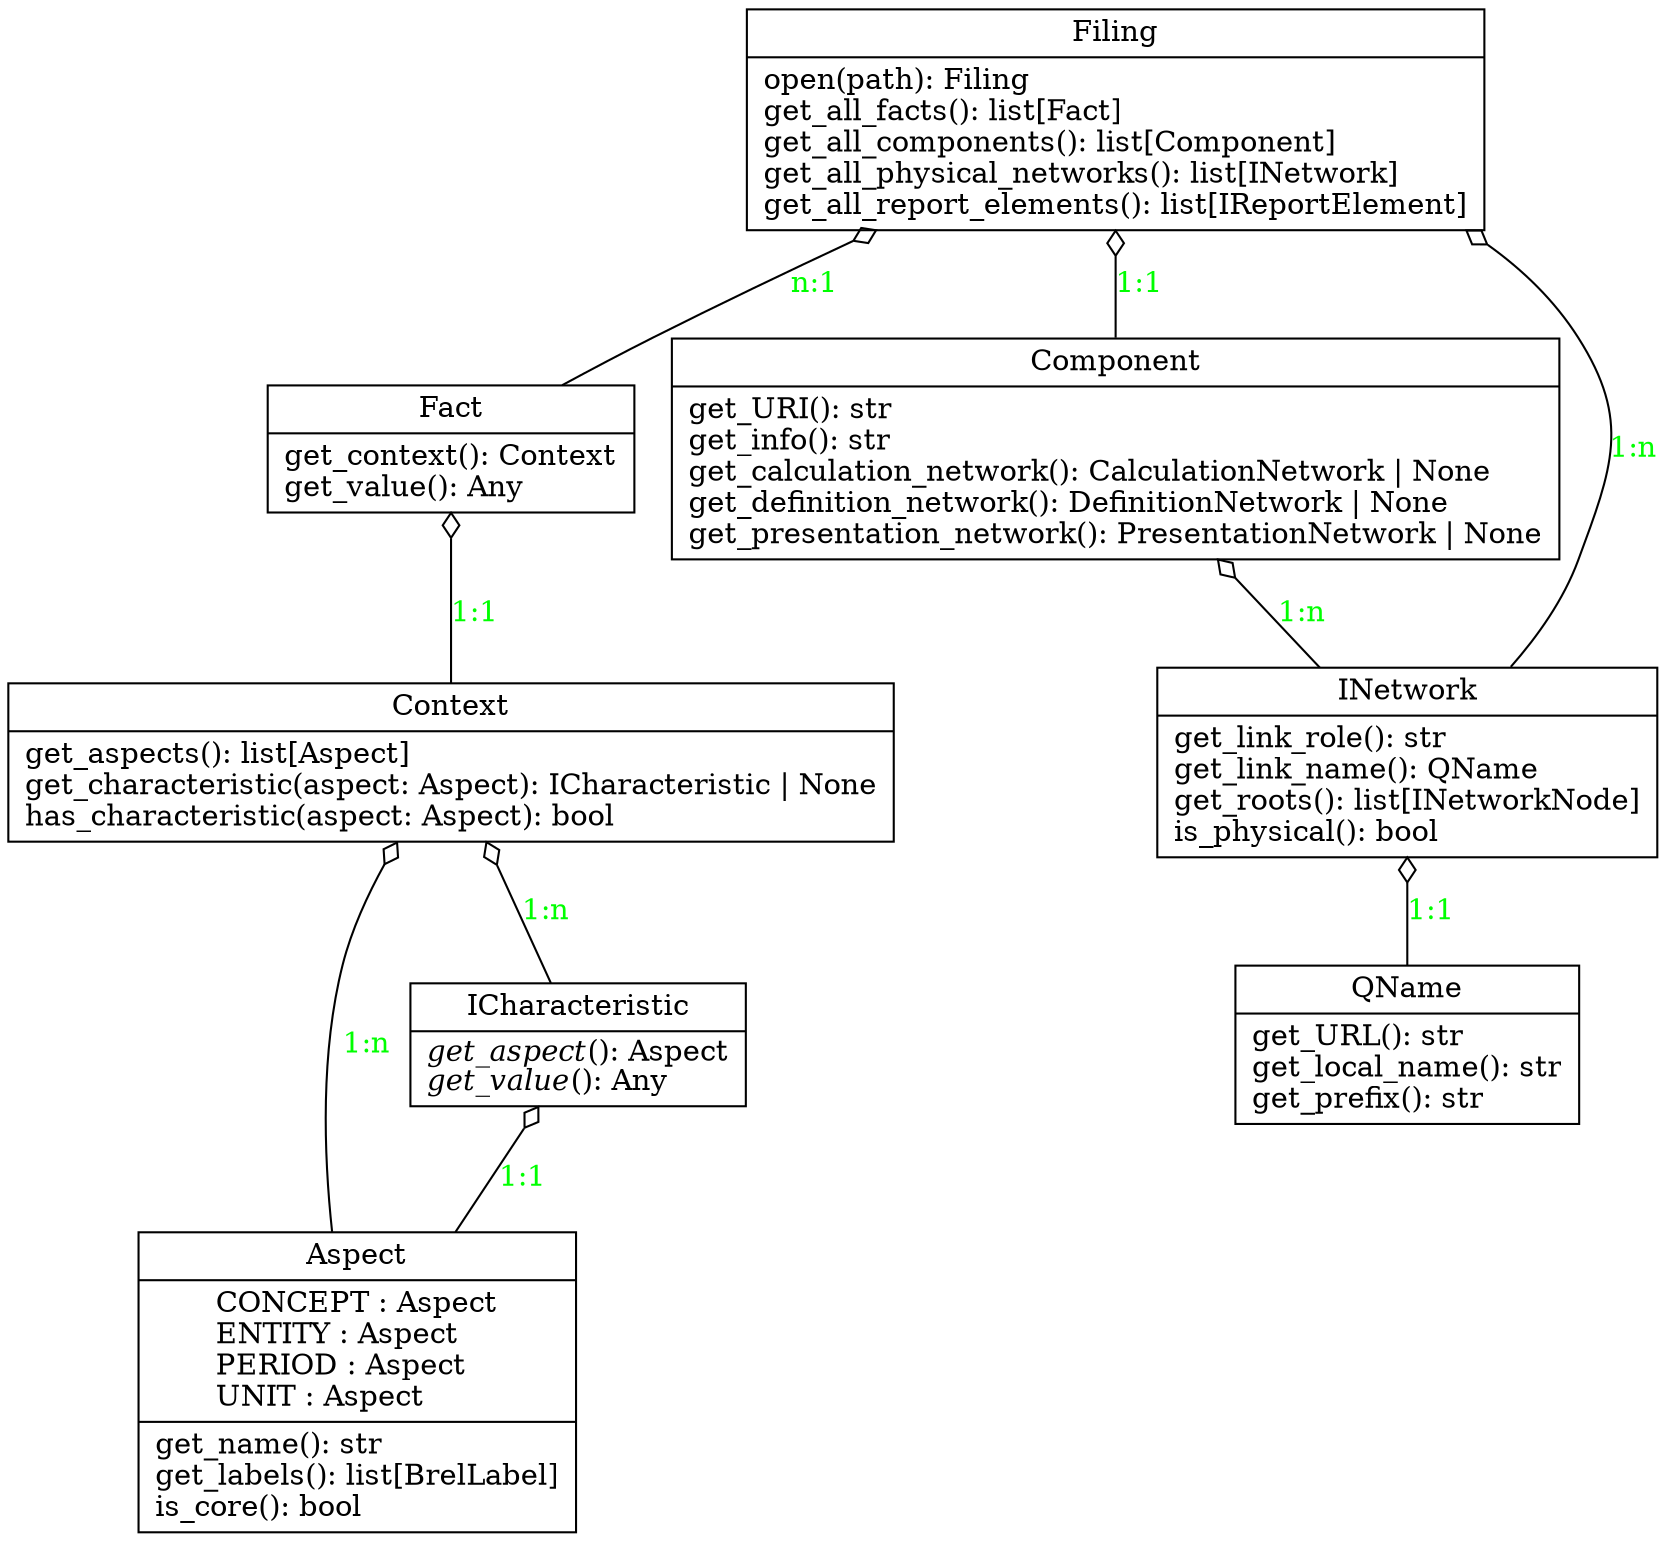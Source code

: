 digraph "classes_brel_filing" {
rankdir=BT
charset="utf-8"

"brel.characteristics.brel_aspect.Aspect" [color="black", fontcolor="black", label=<{
Aspect
|
CONCEPT : Aspect<br ALIGN="LEFT"/>
ENTITY : Aspect<br ALIGN="LEFT"/>
PERIOD : Aspect<br ALIGN="LEFT"/>
UNIT : Aspect   <br ALIGN="LEFT"/>
|
get_name(): str<br ALIGN="LEFT"/>
get_labels(): list[BrelLabel]<br ALIGN="LEFT"/>
is_core(): bool<br ALIGN="LEFT"/>
}>, 
shape="record", style="solid"];

"brel.brel_component.Component" [color="black", fontcolor="black", label=<{
Component
|
get_URI(): str<br ALIGN="LEFT"/>
get_info(): str<br ALIGN="LEFT"/>
get_calculation_network(): CalculationNetwork \| None<br ALIGN="LEFT"/>
get_definition_network(): DefinitionNetwork \| None<br ALIGN="LEFT"/>
get_presentation_network(): PresentationNetwork \| None<br ALIGN="LEFT"/>
}>, shape="record", style="solid"];

"brel.brel_context.Context" [color="black", fontcolor="black", label=<{
Context
|
get_aspects(): list[Aspect]<br ALIGN="LEFT"/>
get_characteristic(aspect: Aspect): ICharacteristic \| None<br ALIGN="LEFT"/>
has_characteristic(aspect: Aspect): bool<br ALIGN="LEFT"/>
}>, shape="record", style="solid"];

"brel.brel_fact.Fact" [color="black", fontcolor="black", label=<{
Fact
|
get_context(): Context<br ALIGN="LEFT"/>
get_value(): Any<br ALIGN="LEFT"/>
}>, shape="record", style="solid"];

"brel.brel_filing.Filing" [color="black", fontcolor="black", label=<{
Filing
|
open(path): Filing<br ALIGN="LEFT"/>
get_all_facts(): list[Fact]<br ALIGN="LEFT"/>
get_all_components(): list[Component]<br ALIGN="LEFT"/>
get_all_physical_networks(): list[INetwork]<br ALIGN="LEFT"/>
get_all_report_elements(): list[IReportElement]<br ALIGN="LEFT"/>
}>, shape="record", style="solid"];

"brel.characteristics.i_characteristic.ICharacteristic" [color="black", fontcolor="black", label=<{
ICharacteristic
|
<I>get_aspect</I>(): Aspect<br ALIGN="LEFT"/>
<I>get_value</I>(): Any<br ALIGN="LEFT"/>
}>, shape="record", style="solid"];

"brel.networks.i_network.INetwork" [color="black", fontcolor="black", label=<{
INetwork
|
get_link_role(): str<br ALIGN="LEFT"/>
get_link_name(): QName<br ALIGN="LEFT"/>
get_roots(): list[INetworkNode]<br ALIGN="LEFT"/>
is_physical(): bool<br ALIGN="LEFT"/>
}>, shape="record", style="solid"];

// "brel.networks.i_network_node.INetworkNode" [color="black", fontcolor="black", label=<{
// INetworkNode
// |
// get_arc_name(): QName<br ALIGN="LEFT"/>
// get_arc_role(): str<br ALIGN="LEFT"/>
// get_children(): list[INetworkNode]<br ALIGN="LEFT"/>
// get_order(): float<br ALIGN="LEFT"/>

// points_to(): str<br ALIGN="LEFT"/>
// get_report_element(): IReportElement<br ALIGN="LEFT"/>
// get_resource(): IResource<br ALIGN="LEFT"/>
// get_fact(): Fact<br ALIGN="LEFT"/>

// }>, shape="record", style="solid"];

"brel.qname.QName" [color="black", fontcolor="black", label=<{
QName
|
get_URL(): str<br ALIGN="LEFT"/>
get_local_name(): str<br ALIGN="LEFT"/>
get_prefix(): str<br ALIGN="LEFT"/>
}>, shape="record", style="solid"];



// Add a solid odiamond edge from filing to fact. make the edge label="contains"
// the source has the label="n", the target has the label="1"
"brel.brel_fact.Fact" -> "brel.brel_filing.Filing" [arrowhead="odiamond", arrowtail="none", fontcolor="green", label="n:1", style="solid"];

// Add a solid odiamond edge from context to fact. make label="1:1" 
"brel.brel_context.Context" -> "brel.brel_fact.Fact" [arrowhead="odiamond", arrowtail="none", fontcolor="green", label="1:1", style="solid"];

// Add a solid odiamond edge from icharacteristic to context. make label="1:n"
"brel.characteristics.i_characteristic.ICharacteristic" -> "brel.brel_context.Context" [arrowhead="odiamond", arrowtail="none", fontcolor="green", label="1:n", style="solid"];

// Make both edges odiamond
// aspect -> icharacteristic and aspect -> context
// the icharacteristic edge is 1:1, the context edge is 1:n
"brel.characteristics.brel_aspect.Aspect" -> "brel.characteristics.i_characteristic.ICharacteristic" [arrowhead="odiamond", arrowtail="none", fontcolor="green", label="1:1", style="solid"];
"brel.characteristics.brel_aspect.Aspect" -> "brel.brel_context.Context" [arrowhead="odiamond", arrowtail="none", fontcolor="green", label="1:n", style="solid"];

// Add an edge from component to filing. same style as fact to filing
"brel.brel_component.Component" -> "brel.brel_filing.Filing" [arrowhead="odiamond", arrowtail="none", fontcolor="green", label="1:1", style="solid"];

// Add edges network -> filing and network -> component
// both edges are 1:n
"brel.networks.i_network.INetwork" -> "brel.brel_filing.Filing" [arrowhead="odiamond", arrowtail="none", fontcolor="green", label="1:n", style="solid"];
"brel.networks.i_network.INetwork" -> "brel.brel_component.Component" [arrowhead="odiamond", arrowtail="none", fontcolor="green", label="1:n", style="solid"];

// Add the following edges with the usual style
// qname -> network
// the relationship is 1:1
"brel.qname.QName" -> "brel.networks.i_network.INetwork" [arrowhead="odiamond", arrowtail="none", fontcolor="green", label="1:1", style="solid"];

// Add the inetworknode -> inetwork edge
// the relationship is 1:n
// "brel.networks.i_network_node.INetworkNode" -> "brel.networks.i_network.INetwork" [arrowhead="odiamond", arrowtail="none", fontcolor="green", label="1:n", style="solid"];


}
